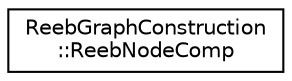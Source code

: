 digraph "Graphical Class Hierarchy"
{
 // LATEX_PDF_SIZE
  edge [fontname="Helvetica",fontsize="10",labelfontname="Helvetica",labelfontsize="10"];
  node [fontname="Helvetica",fontsize="10",shape=record];
  rankdir="LR";
  Node0 [label="ReebGraphConstruction\l::ReebNodeComp",height=0.2,width=0.4,color="black", fillcolor="white", style="filled",URL="$structReebGraphConstruction_1_1ReebNodeComp.html",tooltip=" "];
}

